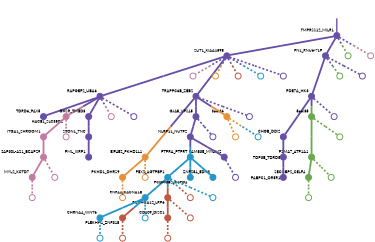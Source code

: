 strict digraph  {
graph[splines=false]; nodesep=0.7; rankdir=TB; ranksep=0.6; forcelabels=true; dpi=600; size=2.5;
0 [color="#674ea7ff", fillcolor="#674ea7ff", fixedsize=true, fontname=Lato, fontsize="12pt", height="0.25", label="", penwidth=3, shape=circle, style=filled, xlabel=TMPRSS12_MILR1];
10 [color="#674ea7ff", fillcolor="#674ea7ff", fixedsize=true, fontname=Lato, fontsize="12pt", height="0.25", label="", penwidth=3, shape=circle, style=filled, xlabel=SLIT1_KIAA1598];
20 [color="#674ea7ff", fillcolor="#674ea7ff", fixedsize=true, fontname=Lato, fontsize="12pt", height="0.25", label="", penwidth=3, shape=circle, style=filled, xlabel="FN1_RNU6-71P"];
35 [color="#6aa84fff", fillcolor="#6aa84fff", fixedsize=true, fontname=Lato, fontsize="12pt", height="0.25", label="", penwidth=3, shape=circle, style=solid, xlabel=""];
40 [color="#c27ba0ff", fillcolor="#c27ba0ff", fixedsize=true, fontname=Lato, fontsize="12pt", height="0.25", label="", penwidth=3, shape=circle, style=solid, xlabel=""];
1 [color="#e69138ff", fillcolor="#e69138ff", fixedsize=true, fontname=Lato, fontsize="12pt", height="0.25", label="", penwidth=3, shape=circle, style=filled, xlabel=EIF4E2_PKHD1L1];
26 [color="#e69138ff", fillcolor="#e69138ff", fixedsize=true, fontname=Lato, fontsize="12pt", height="0.25", label="", penwidth=3, shape=circle, style=filled, xlabel=PKHD1_DHRS9];
46 [color="#e69138ff", fillcolor="#e69138ff", fixedsize=true, fontname=Lato, fontsize="12pt", height="0.25", label="", penwidth=3, shape=circle, style=solid, xlabel=""];
2 [color="#674ea7ff", fillcolor="#674ea7ff", fixedsize=true, fontname=Lato, fontsize="12pt", height="0.25", label="", penwidth=3, shape=circle, style=filled, xlabel=RAPGEF2_UBA6];
14 [color="#674ea7ff", fillcolor="#674ea7ff", fixedsize=true, fontname=Lato, fontsize="12pt", height="0.25", label="", penwidth=3, shape=circle, style=filled, xlabel=TDRD6_PAX5];
19 [color="#c27ba0ff", fillcolor="#c27ba0ff", fixedsize=true, fontname=Lato, fontsize="12pt", height="0.25", label="", penwidth=3, shape=circle, style=filled, xlabel=HACE1_SLC35D2];
21 [color="#674ea7ff", fillcolor="#674ea7ff", fixedsize=true, fontname=Lato, fontsize="12pt", height="0.25", label="", penwidth=3, shape=circle, style=filled, xlabel=GHSR_TMED3];
41 [color="#c27ba0ff", fillcolor="#c27ba0ff", fixedsize=true, fontname=Lato, fontsize="12pt", height="0.25", label="", penwidth=3, shape=circle, style=solid, xlabel=""];
60 [color="#674ea7ff", fillcolor="#674ea7ff", fixedsize=true, fontname=Lato, fontsize="12pt", height="0.25", label="", penwidth=3, shape=circle, style=solid, xlabel=""];
3 [color="#674ea7ff", fillcolor="#674ea7ff", fixedsize=true, fontname=Lato, fontsize="12pt", height="0.25", label="", penwidth=3, shape=circle, style=filled, xlabel=TRAPPC6B_ZEB2];
29 [color="#674ea7ff", fillcolor="#674ea7ff", fixedsize=true, fontname=Lato, fontsize="12pt", height="0.25", label="", penwidth=3, shape=circle, style=filled, xlabel=GJA8_VPS45];
33 [color="#e69138ff", fillcolor="#e69138ff", fixedsize=true, fontname=Lato, fontsize="12pt", height="0.25", label="", penwidth=3, shape=circle, style=filled, xlabel="3pol36"];
61 [color="#674ea7ff", fillcolor="#674ea7ff", fixedsize=true, fontname=Lato, fontsize="12pt", height="0.25", label="", penwidth=3, shape=circle, style=solid, xlabel=""];
4 [color="#6aa84fff", fillcolor="#6aa84fff", fixedsize=true, fontname=Lato, fontsize="12pt", height="0.25", label="", penwidth=3, shape=circle, style=filled, xlabel=PSMA7_ATP1A1];
17 [color="#6aa84fff", fillcolor="#6aa84fff", fixedsize=true, fontname=Lato, fontsize="12pt", height="0.25", label="", penwidth=3, shape=circle, style=filled, xlabel=SECISBP2_CELF4];
36 [color="#6aa84fff", fillcolor="#6aa84fff", fixedsize=true, fontname=Lato, fontsize="12pt", height="0.25", label="", penwidth=3, shape=circle, style=solid, xlabel=""];
5 [color="#674ea7ff", fillcolor="#674ea7ff", fixedsize=true, fontname=Lato, fontsize="12pt", height="0.25", label="", penwidth=3, shape=circle, style=filled, xlabel=PDE7A_HK3];
6 [color="#674ea7ff", fillcolor="#674ea7ff", fixedsize=true, fontname=Lato, fontsize="12pt", height="0.25", label="", penwidth=3, shape=circle, style=filled, xlabel=CHGB_DDI2];
34 [color="#6aa84fff", fillcolor="#6aa84fff", fixedsize=true, fontname=Lato, fontsize="12pt", height="0.25", label="", penwidth=3, shape=circle, style=filled, xlabel="5pol38"];
62 [color="#674ea7ff", fillcolor="#674ea7ff", fixedsize=true, fontname=Lato, fontsize="12pt", height="0.25", label="", penwidth=3, shape=circle, style=solid, xlabel=""];
22 [color="#674ea7ff", fillcolor="#674ea7ff", fixedsize=true, fontname=Lato, fontsize="12pt", height="0.25", label="", penwidth=3, shape=circle, style=filled, xlabel=TOP3B_TDRD5];
7 [color="#2496c8ff", fillcolor="#2496c8ff", fixedsize=true, fontname=Lato, fontsize="12pt", height="0.25", label="", penwidth=3, shape=circle, style=filled, xlabel=PEX2_AGTPBP1];
11 [color="#2496c8ff", fillcolor="#2496c8ff", fixedsize=true, fontname=Lato, fontsize="12pt", height="0.25", label="", penwidth=3, shape=circle, style=filled, xlabel=RNF44_CACNA1E];
12 [color="#be5742ff", fillcolor="#be5742ff", fixedsize=true, fontname=Lato, fontsize="12pt", height="0.25", label="", penwidth=3, shape=circle, style=filled, xlabel=PCDHGA12_LRP6];
50 [color="#be5742ff", fillcolor="#be5742ff", fixedsize=true, fontname=Lato, fontsize="12pt", height="0.25", label="", penwidth=3, shape=circle, style=solid, xlabel=""];
56 [color="#2496c8ff", fillcolor="#2496c8ff", fixedsize=true, fontname=Lato, fontsize="12pt", height="0.25", label="", penwidth=3, shape=circle, style=solid, xlabel=""];
42 [color="#c27ba0ff", fillcolor="#c27ba0ff", fixedsize=true, fontname=Lato, fontsize="12pt", height="0.25", label="", penwidth=3, shape=circle, style=solid, xlabel=""];
48 [color="#e69138ff", fillcolor="#e69138ff", fixedsize=true, fontname=Lato, fontsize="12pt", height="0.25", label="", penwidth=3, shape=circle, style=solid, xlabel=""];
51 [color="#be5742ff", fillcolor="#be5742ff", fixedsize=true, fontname=Lato, fontsize="12pt", height="0.25", label="", penwidth=3, shape=circle, style=solid, xlabel=""];
57 [color="#2496c8ff", fillcolor="#2496c8ff", fixedsize=true, fontname=Lato, fontsize="12pt", height="0.25", label="", penwidth=3, shape=circle, style=solid, xlabel=""];
63 [color="#674ea7ff", fillcolor="#674ea7ff", fixedsize=true, fontname=Lato, fontsize="12pt", height="0.25", label="", penwidth=3, shape=circle, style=solid, xlabel=""];
16 [color="#2496c8ff", fillcolor="#2496c8ff", fixedsize=true, fontname=Lato, fontsize="12pt", height="0.25", label="", penwidth=3, shape=circle, style=filled, xlabel=CHRNA4_WNT6];
28 [color="#be5742ff", fillcolor="#be5742ff", fixedsize=true, fontname=Lato, fontsize="12pt", height="0.25", label="", penwidth=3, shape=circle, style=filled, xlabel=PLEKHH1_ZNF318];
58 [color="#2496c8ff", fillcolor="#2496c8ff", fixedsize=true, fontname=Lato, fontsize="12pt", height="0.25", label="", penwidth=3, shape=circle, style=solid, xlabel=""];
30 [color="#be5742ff", fillcolor="#be5742ff", fixedsize=true, fontname=Lato, fontsize="12pt", height="0.25", label="", penwidth=3, shape=circle, style=filled, xlabel=CD109_DISC1];
52 [color="#be5742ff", fillcolor="#be5742ff", fixedsize=true, fontname=Lato, fontsize="12pt", height="0.25", label="", penwidth=3, shape=circle, style=solid, xlabel=""];
13 [color="#c27ba0ff", fillcolor="#c27ba0ff", fixedsize=true, fontname=Lato, fontsize="12pt", height="0.25", label="", penwidth=3, shape=circle, style=filled, xlabel=MYL2_KCTD7];
43 [color="#c27ba0ff", fillcolor="#c27ba0ff", fixedsize=true, fontname=Lato, fontsize="12pt", height="0.25", label="", penwidth=3, shape=circle, style=solid, xlabel=""];
15 [color="#2496c8ff", fillcolor="#2496c8ff", fixedsize=true, fontname=Lato, fontsize="12pt", height="0.25", label="", penwidth=3, shape=circle, style=filled, xlabel=PTPRA_PTPRT];
8 [color="#2496c8ff", fillcolor="#2496c8ff", fixedsize=true, fontname=Lato, fontsize="12pt", height="0.25", label="", penwidth=3, shape=circle, style=filled, xlabel=PCDHGB2_CSPG4];
31 [color="#2496c8ff", fillcolor="#2496c8ff", fixedsize=true, fontname=Lato, fontsize="12pt", height="0.25", label="", penwidth=3, shape=circle, style=filled, xlabel=ZNF254_EDN3];
59 [color="#2496c8ff", fillcolor="#2496c8ff", fixedsize=true, fontname=Lato, fontsize="12pt", height="0.25", label="", penwidth=3, shape=circle, style=solid, xlabel=""];
38 [color="#6aa84fff", fillcolor="#6aa84fff", fixedsize=true, fontname=Lato, fontsize="12pt", height="0.25", label="", penwidth=3, shape=circle, style=solid, xlabel=""];
18 [color="#674ea7ff", fillcolor="#674ea7ff", fixedsize=true, fontname=Lato, fontsize="12pt", height="0.25", label="", penwidth=3, shape=circle, style=filled, xlabel=STON1_TNC];
9 [color="#674ea7ff", fillcolor="#674ea7ff", fixedsize=true, fontname=Lato, fontsize="12pt", height="0.25", label="", penwidth=3, shape=circle, style=filled, xlabel=PML_XIRP1];
23 [color="#c27ba0ff", fillcolor="#c27ba0ff", fixedsize=true, fontname=Lato, fontsize="12pt", height="0.25", label="", penwidth=3, shape=circle, style=filled, xlabel=ITGA1_SHROOM1];
44 [color="#c27ba0ff", fillcolor="#c27ba0ff", fixedsize=true, fontname=Lato, fontsize="12pt", height="0.25", label="", penwidth=3, shape=circle, style=solid, xlabel=""];
39 [color="#6aa84fff", fillcolor="#6aa84fff", fixedsize=true, fontname=Lato, fontsize="12pt", height="0.25", label="", penwidth=3, shape=circle, style=solid, xlabel=""];
64 [color="#674ea7ff", fillcolor="#674ea7ff", fixedsize=true, fontname=Lato, fontsize="12pt", height="0.25", label="", penwidth=3, shape=circle, style=solid, xlabel=""];
24 [color="#674ea7ff", fillcolor="#674ea7ff", fixedsize=true, fontname=Lato, fontsize="12pt", height="0.25", label="", penwidth=3, shape=circle, style=filled, xlabel=PABPC1_OR5R1];
27 [color="#c27ba0ff", fillcolor="#c27ba0ff", fixedsize=true, fontname=Lato, fontsize="12pt", height="0.25", label="", penwidth=3, shape=circle, style=filled, xlabel="SAP30L-AS1_BCAP29"];
25 [color="#674ea7ff", fillcolor="#674ea7ff", fixedsize=true, fontname=Lato, fontsize="12pt", height="0.25", label="", penwidth=3, shape=circle, style=filled, xlabel=FAM83E_MYOM2];
65 [color="#674ea7ff", fillcolor="#674ea7ff", fixedsize=true, fontname=Lato, fontsize="12pt", height="0.25", label="", penwidth=3, shape=circle, style=solid, xlabel=""];
49 [color="#e69138ff", fillcolor="#e69138ff", fixedsize=true, fontname=Lato, fontsize="12pt", height="0.25", label="", penwidth=3, shape=circle, style=solid, xlabel=""];
45 [color="#c27ba0ff", fillcolor="#c27ba0ff", fixedsize=true, fontname=Lato, fontsize="12pt", height="0.25", label="", penwidth=3, shape=circle, style=solid, xlabel=""];
53 [color="#be5742ff", fillcolor="#be5742ff", fixedsize=true, fontname=Lato, fontsize="12pt", height="0.25", label="", penwidth=3, shape=circle, style=solid, xlabel=""];
32 [color="#674ea7ff", fillcolor="#674ea7ff", fixedsize=true, fontname=Lato, fontsize="12pt", height="0.25", label="", penwidth=3, shape=circle, style=filled, xlabel=NLRP11_NUTF2];
66 [color="#674ea7ff", fillcolor="#674ea7ff", fixedsize=true, fontname=Lato, fontsize="12pt", height="0.25", label="", penwidth=3, shape=circle, style=solid, xlabel=""];
54 [color="#be5742ff", fillcolor="#be5742ff", fixedsize=true, fontname=Lato, fontsize="12pt", height="0.25", label="", penwidth=3, shape=circle, style=solid, xlabel=""];
47 [color="#e69138ff", fillcolor="#e69138ff", fixedsize=true, fontname=Lato, fontsize="12pt", height="0.25", label="", penwidth=3, shape=circle, style=solid, xlabel=""];
55 [color="#2496c8ff", fillcolor="#2496c8ff", fixedsize=true, fontname=Lato, fontsize="12pt", height="0.25", label="", penwidth=3, shape=circle, style=solid, xlabel=""];
37 [color="#6aa84fff", fillcolor="#6aa84fff", fixedsize=true, fontname=Lato, fontsize="12pt", height="0.25", label="", penwidth=3, shape=circle, style=solid, xlabel=""];
normal [label="", penwidth=3, style=invis, xlabel=TMPRSS12_MILR1];
0 -> 10  [arrowsize=0, color="#674ea7ff;0.5:#674ea7ff", minlen="1.7714285850524902", penwidth="5.5", style=solid];
0 -> 20  [arrowsize=0, color="#674ea7ff;0.5:#674ea7ff", minlen="1.2857142686843872", penwidth="5.5", style=solid];
0 -> 35  [arrowsize=0, color="#674ea7ff;0.5:#6aa84fff", minlen="1.0714285373687744", penwidth=5, style=dashed];
0 -> 40  [arrowsize=0, color="#674ea7ff;0.5:#c27ba0ff", minlen="1.0714285373687744", penwidth=5, style=dashed];
10 -> 2  [arrowsize=0, color="#674ea7ff;0.5:#674ea7ff", minlen="2.7142858505249023", penwidth="5.5", style=solid];
10 -> 3  [arrowsize=0, color="#674ea7ff;0.5:#674ea7ff", minlen="2.4571428298950195", penwidth="5.5", style=solid];
10 -> 42  [arrowsize=0, color="#674ea7ff;0.5:#c27ba0ff", minlen="1.0714285373687744", penwidth=5, style=dashed];
10 -> 48  [arrowsize=0, color="#674ea7ff;0.5:#e69138ff", minlen="1.0714285373687744", penwidth=5, style=dashed];
10 -> 51  [arrowsize=0, color="#674ea7ff;0.5:#be5742ff", minlen="1.0714285373687744", penwidth=5, style=dashed];
10 -> 57  [arrowsize=0, color="#674ea7ff;0.5:#2496c8ff", minlen="1.0714285373687744", penwidth=5, style=dashed];
10 -> 63  [arrowsize=0, color="#674ea7ff;0.5:#674ea7ff", minlen="1.0714285373687744", penwidth=5, style=dashed];
20 -> 5  [arrowsize=0, color="#674ea7ff;0.5:#674ea7ff", minlen="2.3714284896850586", penwidth="5.5", style=solid];
20 -> 39  [arrowsize=0, color="#674ea7ff;0.5:#6aa84fff", minlen="1.0714285373687744", penwidth=5, style=dashed];
20 -> 64  [arrowsize=0, color="#674ea7ff;0.5:#674ea7ff", minlen="1.0714285373687744", penwidth=5, style=dashed];
1 -> 26  [arrowsize=0, color="#e69138ff;0.5:#e69138ff", minlen="1.2000000476837158", penwidth="5.5", style=solid];
1 -> 46  [arrowsize=0, color="#e69138ff;0.5:#e69138ff", minlen="1.0714285373687744", penwidth=5, style=dashed];
26 -> 49  [arrowsize=0, color="#e69138ff;0.5:#e69138ff", minlen="1.0714285373687744", penwidth=5, style=dashed];
2 -> 14  [arrowsize=0, color="#674ea7ff;0.5:#674ea7ff", minlen="1.3428571224212646", penwidth="5.5", style=solid];
2 -> 19  [arrowsize=0, color="#674ea7ff;0.5:#c27ba0ff", minlen="1.2857142686843872", penwidth="5.5", style=solid];
2 -> 21  [arrowsize=0, color="#674ea7ff;0.5:#674ea7ff", minlen="1.2571427822113037", penwidth="5.5", style=solid];
2 -> 41  [arrowsize=0, color="#674ea7ff;0.5:#c27ba0ff", minlen="1.0714285373687744", penwidth=5, style=dashed];
2 -> 60  [arrowsize=0, color="#674ea7ff;0.5:#674ea7ff", minlen="1.0714285373687744", penwidth=5, style=dashed];
19 -> 23  [arrowsize=0, color="#c27ba0ff;0.5:#c27ba0ff", minlen="1.2571427822113037", penwidth="5.5", style=solid];
19 -> 44  [arrowsize=0, color="#c27ba0ff;0.5:#c27ba0ff", minlen="1.0714285373687744", penwidth=5, style=dashed];
21 -> 18  [arrowsize=0, color="#674ea7ff;0.5:#674ea7ff", minlen="1.2857142686843872", penwidth="5.5", style=solid];
3 -> 1  [arrowsize=0, color="#674ea7ff;0.5:#e69138ff", minlen="3.0", penwidth="5.5", style=solid];
3 -> 29  [arrowsize=0, color="#674ea7ff;0.5:#674ea7ff", minlen="1.1714285612106323", penwidth="5.5", style=solid];
3 -> 33  [arrowsize=0, color="#674ea7ff;0.5:#e69138ff", minlen="1.0714285373687744", penwidth="5.5", style=solid];
3 -> 61  [arrowsize=0, color="#674ea7ff;0.5:#674ea7ff", minlen="1.0714285373687744", penwidth=5, style=dashed];
29 -> 32  [arrowsize=0, color="#674ea7ff;0.5:#674ea7ff", minlen="1.1428570747375488", penwidth="5.5", style=solid];
29 -> 66  [arrowsize=0, color="#674ea7ff;0.5:#674ea7ff", minlen="1.0714285373687744", penwidth=5, style=dashed];
33 -> 47  [arrowsize=0, color="#e69138ff;0.5:#e69138ff", minlen="1.0714285373687744", penwidth=5, style=dashed];
33 -> 55  [arrowsize=0, color="#e69138ff;0.5:#2496c8ff", minlen="1.0714285373687744", penwidth=5, style=dashed];
4 -> 17  [arrowsize=0, color="#6aa84fff;0.5:#6aa84fff", minlen="1.2857142686843872", penwidth="5.5", style=solid];
4 -> 36  [arrowsize=0, color="#6aa84fff;0.5:#6aa84fff", minlen="1.0714285373687744", penwidth=5, style=dashed];
17 -> 38  [arrowsize=0, color="#6aa84fff;0.5:#6aa84fff", minlen="1.0714285373687744", penwidth=5, style=dashed];
5 -> 6  [arrowsize=0, color="#674ea7ff;0.5:#674ea7ff", minlen="2.028571367263794", penwidth="5.5", style=solid];
5 -> 34  [arrowsize=0, color="#674ea7ff;0.5:#6aa84fff", minlen="1.0714285373687744", penwidth="5.5", style=solid];
5 -> 62  [arrowsize=0, color="#674ea7ff;0.5:#674ea7ff", minlen="1.0714285373687744", penwidth=5, style=dashed];
6 -> 22  [arrowsize=0, color="#674ea7ff;0.5:#674ea7ff", minlen="1.2571427822113037", penwidth="5.5", style=solid];
34 -> 4  [arrowsize=0, color="#6aa84fff;0.5:#6aa84fff", minlen="2.3714284896850586", penwidth="5.5", style=solid];
34 -> 37  [arrowsize=0, color="#6aa84fff;0.5:#6aa84fff", minlen="1.0714285373687744", penwidth=5, style=dashed];
22 -> 24  [arrowsize=0, color="#674ea7ff;0.5:#674ea7ff", minlen="1.2285714149475098", penwidth="5.5", style=solid];
7 -> 11  [arrowsize=0, color="#2496c8ff;0.5:#2496c8ff", minlen="1.7142856121063232", penwidth="5.5", style=solid];
7 -> 12  [arrowsize=0, color="#2496c8ff;0.5:#be5742ff", minlen="1.6571428775787354", penwidth="5.5", style=solid];
7 -> 50  [arrowsize=0, color="#2496c8ff;0.5:#be5742ff", minlen="1.0714285373687744", penwidth=5, style=dashed];
7 -> 56  [arrowsize=0, color="#2496c8ff;0.5:#2496c8ff", minlen="1.0714285373687744", penwidth=5, style=dashed];
11 -> 16  [arrowsize=0, color="#2496c8ff;0.5:#2496c8ff", minlen="1.3428571224212646", penwidth="5.5", style=solid];
11 -> 28  [arrowsize=0, color="#2496c8ff;0.5:#be5742ff", minlen="1.2000000476837158", penwidth="5.5", style=solid];
11 -> 58  [arrowsize=0, color="#2496c8ff;0.5:#2496c8ff", minlen="1.0714285373687744", penwidth=5, style=dashed];
12 -> 30  [arrowsize=0, color="#be5742ff;0.5:#be5742ff", minlen="1.1714285612106323", penwidth="5.5", style=solid];
12 -> 52  [arrowsize=0, color="#be5742ff;0.5:#be5742ff", minlen="1.0714285373687744", penwidth=5, style=dashed];
16 -> 59  [arrowsize=0, color="#2496c8ff;0.5:#2496c8ff", minlen="1.0714285373687744", penwidth=5, style=dashed];
28 -> 53  [arrowsize=0, color="#be5742ff;0.5:#be5742ff", minlen="1.0714285373687744", penwidth=5, style=dashed];
30 -> 54  [arrowsize=0, color="#be5742ff;0.5:#be5742ff", minlen="1.0714285373687744", penwidth=5, style=dashed];
13 -> 43  [arrowsize=0, color="#c27ba0ff;0.5:#c27ba0ff", minlen="1.0714285373687744", penwidth=5, style=dashed];
15 -> 7  [arrowsize=0, color="#2496c8ff;0.5:#2496c8ff", minlen="1.8857142925262451", penwidth="5.5", style=solid];
15 -> 8  [arrowsize=0, color="#2496c8ff;0.5:#2496c8ff", minlen="1.8571429252624512", penwidth="5.5", style=solid];
15 -> 31  [arrowsize=0, color="#2496c8ff;0.5:#2496c8ff", minlen="1.1428570747375488", penwidth="5.5", style=solid];
18 -> 9  [arrowsize=0, color="#674ea7ff;0.5:#674ea7ff", minlen="1.7714285850524902", penwidth="5.5", style=solid];
23 -> 27  [arrowsize=0, color="#c27ba0ff;0.5:#c27ba0ff", minlen="1.2000000476837158", penwidth="5.5", style=solid];
27 -> 13  [arrowsize=0, color="#c27ba0ff;0.5:#c27ba0ff", minlen="1.3714286088943481", penwidth="5.5", style=solid];
27 -> 45  [arrowsize=0, color="#c27ba0ff;0.5:#c27ba0ff", minlen="1.0714285373687744", penwidth=5, style=dashed];
25 -> 65  [arrowsize=0, color="#674ea7ff;0.5:#674ea7ff", minlen="1.0714285373687744", penwidth=5, style=dashed];
32 -> 15  [arrowsize=0, color="#674ea7ff;0.5:#2496c8ff", minlen="1.3428571224212646", penwidth="5.5", style=solid];
32 -> 25  [arrowsize=0, color="#674ea7ff;0.5:#674ea7ff", minlen="1.2285714149475098", penwidth="5.5", style=solid];
normal -> 0  [arrowsize=0, color="#674ea7ff", label="", penwidth=4, style=solid];
}
